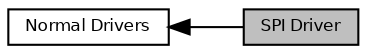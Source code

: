 digraph "SPI Driver"
{
  bgcolor="transparent";
  edge [fontname="Helvetica",fontsize="8",labelfontname="Helvetica",labelfontsize="8"];
  node [fontname="Helvetica",fontsize="8",shape=record];
  rankdir=LR;
  Node0 [label="SPI Driver",height=0.2,width=0.4,color="black", fillcolor="grey75", style="filled", fontcolor="black"];
  Node1 [label="Normal Drivers",height=0.2,width=0.4,color="black",URL="$group___h_a_l___n_o_r_m_a_l___d_r_i_v_e_r_s.html",tooltip="HAL Normal Drivers. "];
  Node1->Node0 [shape=plaintext, dir="back", style="solid"];
}
